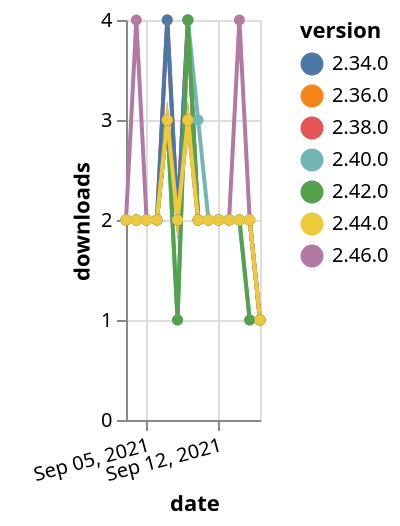 {"$schema": "https://vega.github.io/schema/vega-lite/v5.json", "description": "A simple bar chart with embedded data.", "data": {"values": [{"date": "2021-09-03", "total": 2562, "delta": 2, "version": "2.36.0"}, {"date": "2021-09-04", "total": 2564, "delta": 2, "version": "2.36.0"}, {"date": "2021-09-05", "total": 2566, "delta": 2, "version": "2.36.0"}, {"date": "2021-09-06", "total": 2568, "delta": 2, "version": "2.36.0"}, {"date": "2021-09-07", "total": 2571, "delta": 3, "version": "2.36.0"}, {"date": "2021-09-08", "total": 2573, "delta": 2, "version": "2.36.0"}, {"date": "2021-09-09", "total": 2576, "delta": 3, "version": "2.36.0"}, {"date": "2021-09-10", "total": 2578, "delta": 2, "version": "2.36.0"}, {"date": "2021-09-11", "total": 2580, "delta": 2, "version": "2.36.0"}, {"date": "2021-09-12", "total": 2582, "delta": 2, "version": "2.36.0"}, {"date": "2021-09-13", "total": 2584, "delta": 2, "version": "2.36.0"}, {"date": "2021-09-14", "total": 2586, "delta": 2, "version": "2.36.0"}, {"date": "2021-09-15", "total": 2588, "delta": 2, "version": "2.36.0"}, {"date": "2021-09-16", "total": 2589, "delta": 1, "version": "2.36.0"}, {"date": "2021-09-03", "total": 2444, "delta": 2, "version": "2.38.0"}, {"date": "2021-09-04", "total": 2446, "delta": 2, "version": "2.38.0"}, {"date": "2021-09-05", "total": 2448, "delta": 2, "version": "2.38.0"}, {"date": "2021-09-06", "total": 2450, "delta": 2, "version": "2.38.0"}, {"date": "2021-09-07", "total": 2454, "delta": 4, "version": "2.38.0"}, {"date": "2021-09-08", "total": 2456, "delta": 2, "version": "2.38.0"}, {"date": "2021-09-09", "total": 2460, "delta": 4, "version": "2.38.0"}, {"date": "2021-09-10", "total": 2462, "delta": 2, "version": "2.38.0"}, {"date": "2021-09-11", "total": 2464, "delta": 2, "version": "2.38.0"}, {"date": "2021-09-12", "total": 2466, "delta": 2, "version": "2.38.0"}, {"date": "2021-09-13", "total": 2468, "delta": 2, "version": "2.38.0"}, {"date": "2021-09-14", "total": 2470, "delta": 2, "version": "2.38.0"}, {"date": "2021-09-15", "total": 2472, "delta": 2, "version": "2.38.0"}, {"date": "2021-09-16", "total": 2473, "delta": 1, "version": "2.38.0"}, {"date": "2021-09-03", "total": 3015, "delta": 2, "version": "2.34.0"}, {"date": "2021-09-04", "total": 3017, "delta": 2, "version": "2.34.0"}, {"date": "2021-09-05", "total": 3019, "delta": 2, "version": "2.34.0"}, {"date": "2021-09-06", "total": 3021, "delta": 2, "version": "2.34.0"}, {"date": "2021-09-07", "total": 3025, "delta": 4, "version": "2.34.0"}, {"date": "2021-09-08", "total": 3027, "delta": 2, "version": "2.34.0"}, {"date": "2021-09-09", "total": 3031, "delta": 4, "version": "2.34.0"}, {"date": "2021-09-10", "total": 3033, "delta": 2, "version": "2.34.0"}, {"date": "2021-09-11", "total": 3035, "delta": 2, "version": "2.34.0"}, {"date": "2021-09-12", "total": 3037, "delta": 2, "version": "2.34.0"}, {"date": "2021-09-13", "total": 3039, "delta": 2, "version": "2.34.0"}, {"date": "2021-09-14", "total": 3041, "delta": 2, "version": "2.34.0"}, {"date": "2021-09-15", "total": 3043, "delta": 2, "version": "2.34.0"}, {"date": "2021-09-16", "total": 3044, "delta": 1, "version": "2.34.0"}, {"date": "2021-09-03", "total": 2041, "delta": 2, "version": "2.40.0"}, {"date": "2021-09-04", "total": 2043, "delta": 2, "version": "2.40.0"}, {"date": "2021-09-05", "total": 2045, "delta": 2, "version": "2.40.0"}, {"date": "2021-09-06", "total": 2047, "delta": 2, "version": "2.40.0"}, {"date": "2021-09-07", "total": 2050, "delta": 3, "version": "2.40.0"}, {"date": "2021-09-08", "total": 2051, "delta": 1, "version": "2.40.0"}, {"date": "2021-09-09", "total": 2055, "delta": 4, "version": "2.40.0"}, {"date": "2021-09-10", "total": 2058, "delta": 3, "version": "2.40.0"}, {"date": "2021-09-11", "total": 2060, "delta": 2, "version": "2.40.0"}, {"date": "2021-09-12", "total": 2062, "delta": 2, "version": "2.40.0"}, {"date": "2021-09-13", "total": 2064, "delta": 2, "version": "2.40.0"}, {"date": "2021-09-14", "total": 2066, "delta": 2, "version": "2.40.0"}, {"date": "2021-09-15", "total": 2067, "delta": 1, "version": "2.40.0"}, {"date": "2021-09-16", "total": 2068, "delta": 1, "version": "2.40.0"}, {"date": "2021-09-03", "total": 998, "delta": 2, "version": "2.46.0"}, {"date": "2021-09-04", "total": 1002, "delta": 4, "version": "2.46.0"}, {"date": "2021-09-05", "total": 1004, "delta": 2, "version": "2.46.0"}, {"date": "2021-09-06", "total": 1006, "delta": 2, "version": "2.46.0"}, {"date": "2021-09-07", "total": 1009, "delta": 3, "version": "2.46.0"}, {"date": "2021-09-08", "total": 1011, "delta": 2, "version": "2.46.0"}, {"date": "2021-09-09", "total": 1014, "delta": 3, "version": "2.46.0"}, {"date": "2021-09-10", "total": 1016, "delta": 2, "version": "2.46.0"}, {"date": "2021-09-11", "total": 1018, "delta": 2, "version": "2.46.0"}, {"date": "2021-09-12", "total": 1020, "delta": 2, "version": "2.46.0"}, {"date": "2021-09-13", "total": 1022, "delta": 2, "version": "2.46.0"}, {"date": "2021-09-14", "total": 1026, "delta": 4, "version": "2.46.0"}, {"date": "2021-09-15", "total": 1028, "delta": 2, "version": "2.46.0"}, {"date": "2021-09-16", "total": 1029, "delta": 1, "version": "2.46.0"}, {"date": "2021-09-03", "total": 1613, "delta": 2, "version": "2.42.0"}, {"date": "2021-09-04", "total": 1615, "delta": 2, "version": "2.42.0"}, {"date": "2021-09-05", "total": 1617, "delta": 2, "version": "2.42.0"}, {"date": "2021-09-06", "total": 1619, "delta": 2, "version": "2.42.0"}, {"date": "2021-09-07", "total": 1622, "delta": 3, "version": "2.42.0"}, {"date": "2021-09-08", "total": 1623, "delta": 1, "version": "2.42.0"}, {"date": "2021-09-09", "total": 1627, "delta": 4, "version": "2.42.0"}, {"date": "2021-09-10", "total": 1629, "delta": 2, "version": "2.42.0"}, {"date": "2021-09-11", "total": 1631, "delta": 2, "version": "2.42.0"}, {"date": "2021-09-12", "total": 1633, "delta": 2, "version": "2.42.0"}, {"date": "2021-09-13", "total": 1635, "delta": 2, "version": "2.42.0"}, {"date": "2021-09-14", "total": 1637, "delta": 2, "version": "2.42.0"}, {"date": "2021-09-15", "total": 1638, "delta": 1, "version": "2.42.0"}, {"date": "2021-09-16", "total": 1639, "delta": 1, "version": "2.42.0"}, {"date": "2021-09-03", "total": 1458, "delta": 2, "version": "2.44.0"}, {"date": "2021-09-04", "total": 1460, "delta": 2, "version": "2.44.0"}, {"date": "2021-09-05", "total": 1462, "delta": 2, "version": "2.44.0"}, {"date": "2021-09-06", "total": 1464, "delta": 2, "version": "2.44.0"}, {"date": "2021-09-07", "total": 1467, "delta": 3, "version": "2.44.0"}, {"date": "2021-09-08", "total": 1469, "delta": 2, "version": "2.44.0"}, {"date": "2021-09-09", "total": 1472, "delta": 3, "version": "2.44.0"}, {"date": "2021-09-10", "total": 1474, "delta": 2, "version": "2.44.0"}, {"date": "2021-09-11", "total": 1476, "delta": 2, "version": "2.44.0"}, {"date": "2021-09-12", "total": 1478, "delta": 2, "version": "2.44.0"}, {"date": "2021-09-13", "total": 1480, "delta": 2, "version": "2.44.0"}, {"date": "2021-09-14", "total": 1482, "delta": 2, "version": "2.44.0"}, {"date": "2021-09-15", "total": 1484, "delta": 2, "version": "2.44.0"}, {"date": "2021-09-16", "total": 1485, "delta": 1, "version": "2.44.0"}]}, "width": "container", "mark": {"type": "line", "point": {"filled": true}}, "encoding": {"x": {"field": "date", "type": "temporal", "timeUnit": "yearmonthdate", "title": "date", "axis": {"labelAngle": -15}}, "y": {"field": "delta", "type": "quantitative", "title": "downloads"}, "color": {"field": "version", "type": "nominal"}, "tooltip": {"field": "delta"}}}